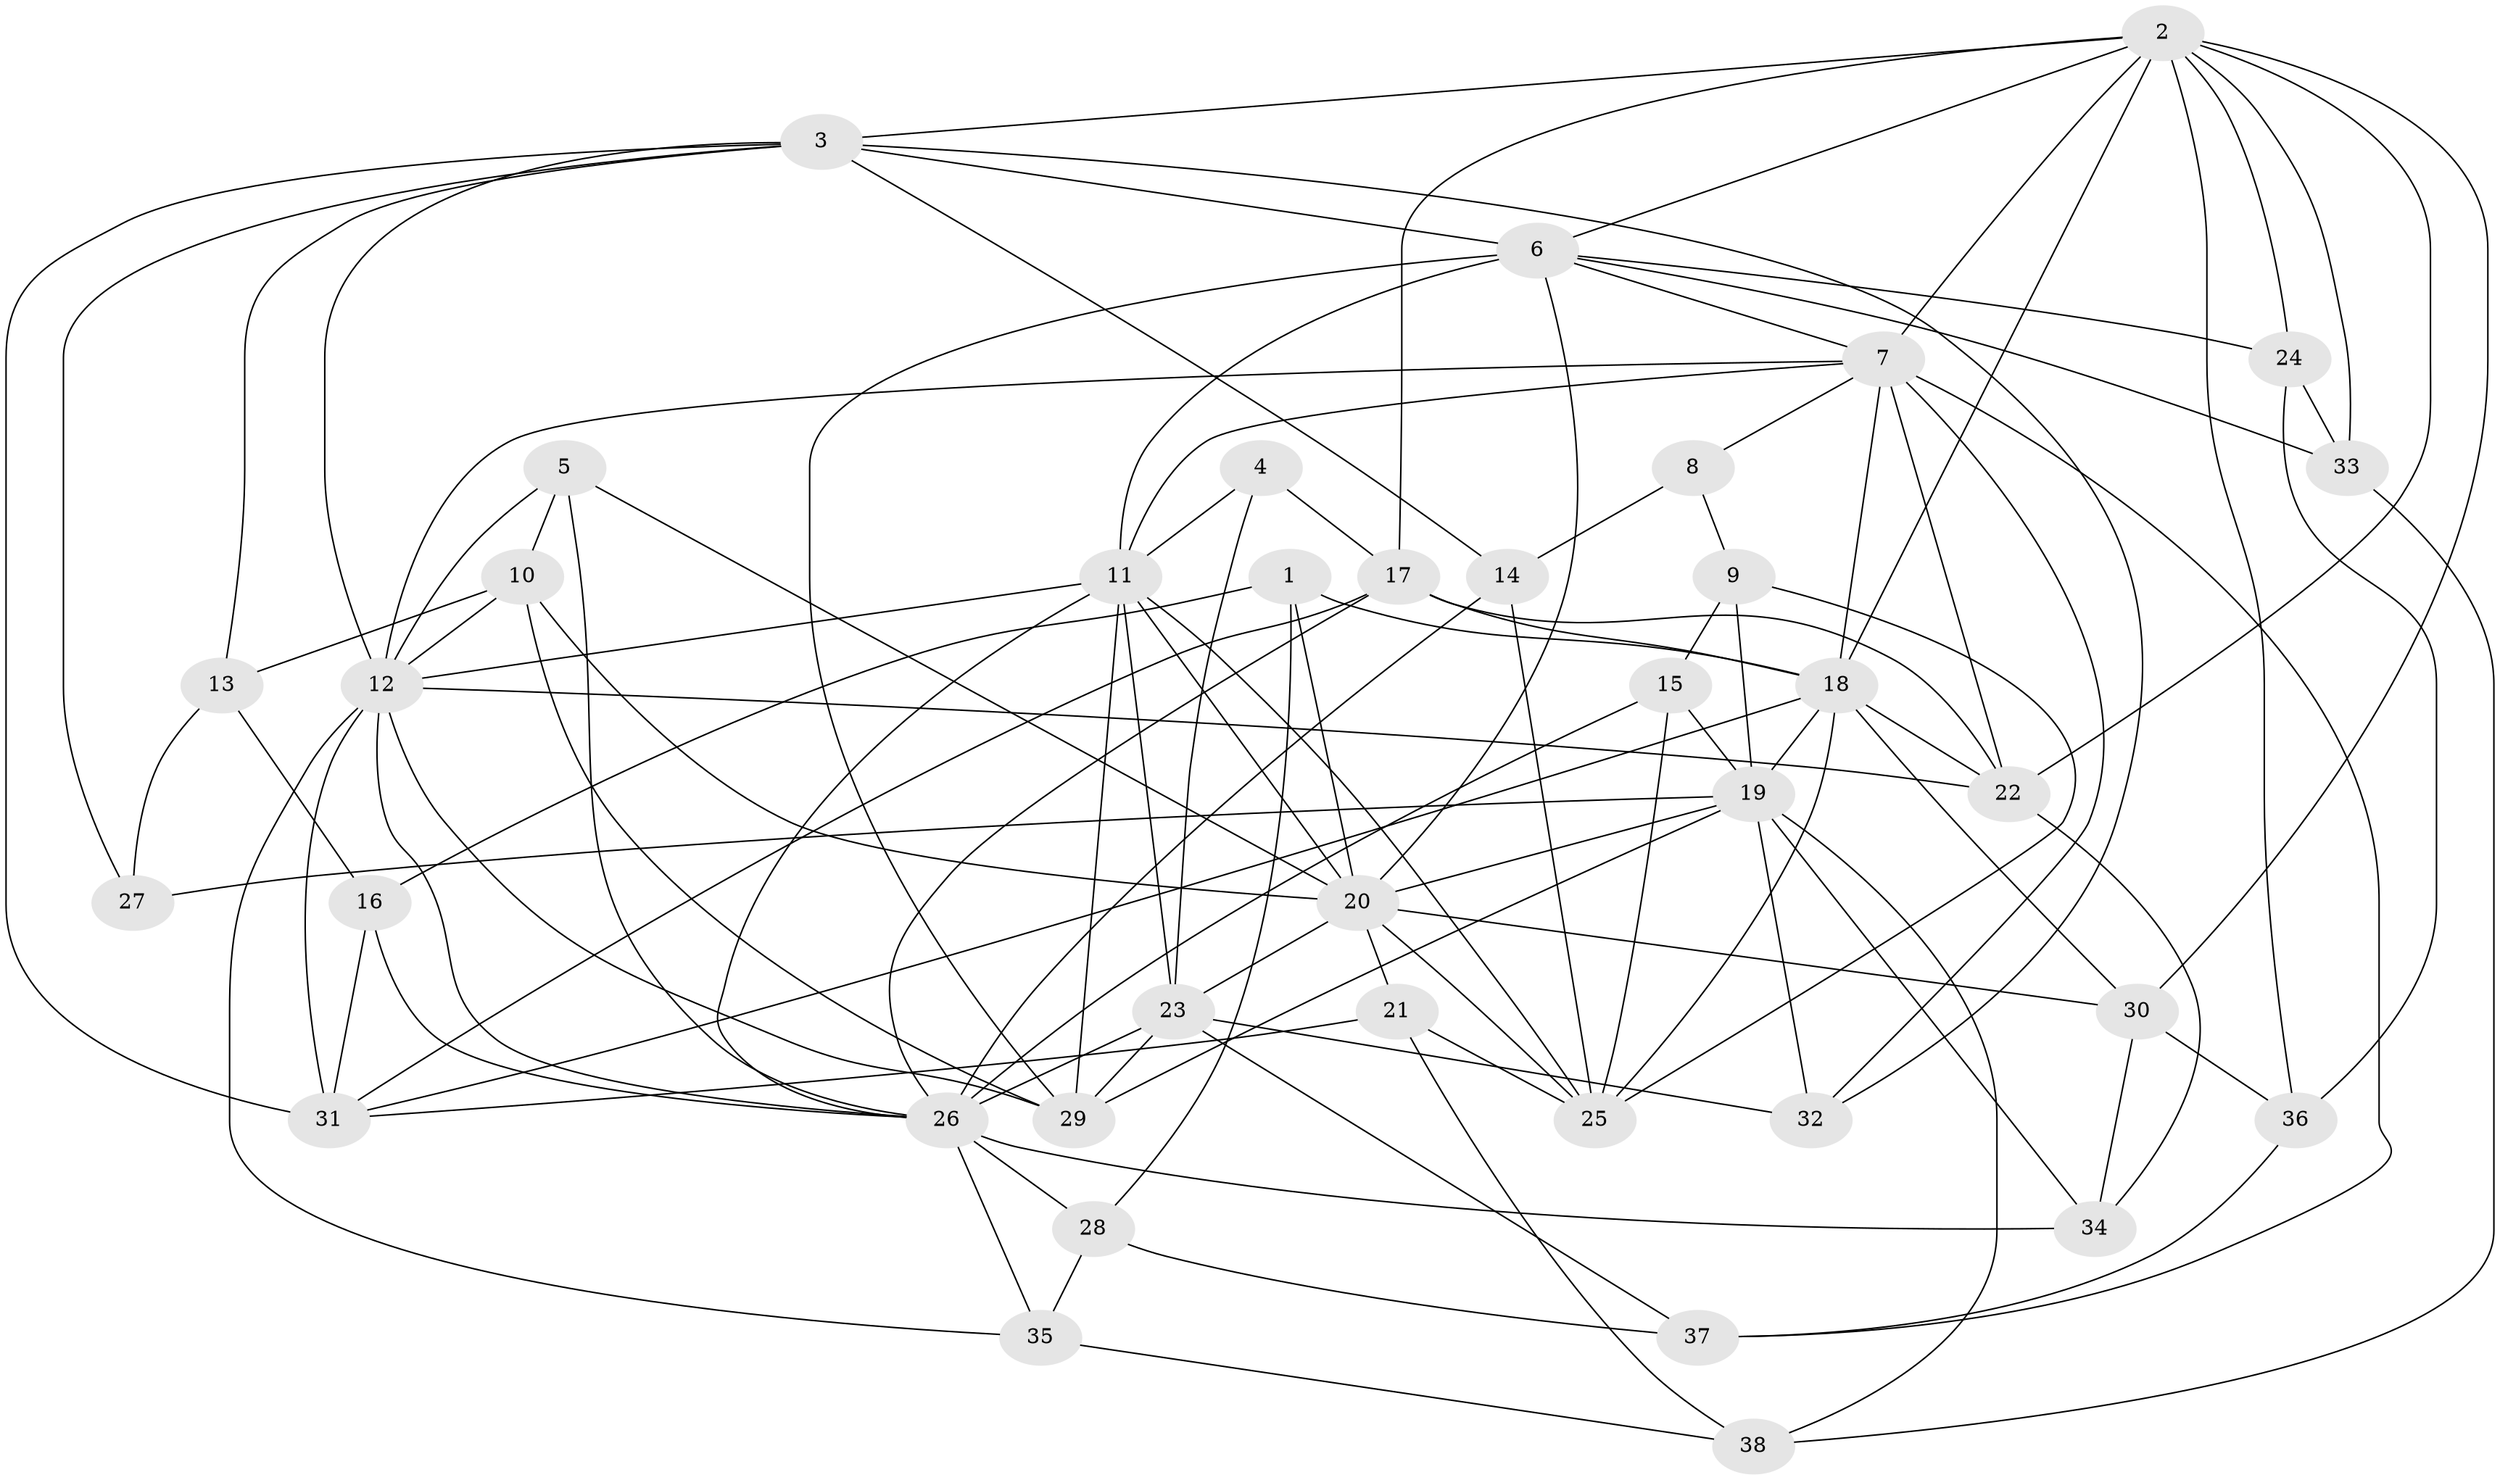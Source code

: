 // original degree distribution, {4: 1.0}
// Generated by graph-tools (version 1.1) at 2025/54/03/04/25 22:54:07]
// undirected, 38 vertices, 109 edges
graph export_dot {
  node [color=gray90,style=filled];
  1;
  2;
  3;
  4;
  5;
  6;
  7;
  8;
  9;
  10;
  11;
  12;
  13;
  14;
  15;
  16;
  17;
  18;
  19;
  20;
  21;
  22;
  23;
  24;
  25;
  26;
  27;
  28;
  29;
  30;
  31;
  32;
  33;
  34;
  35;
  36;
  37;
  38;
  1 -- 16 [weight=1.0];
  1 -- 18 [weight=1.0];
  1 -- 20 [weight=1.0];
  1 -- 28 [weight=1.0];
  2 -- 3 [weight=1.0];
  2 -- 6 [weight=1.0];
  2 -- 7 [weight=2.0];
  2 -- 17 [weight=1.0];
  2 -- 18 [weight=1.0];
  2 -- 22 [weight=1.0];
  2 -- 24 [weight=1.0];
  2 -- 30 [weight=2.0];
  2 -- 33 [weight=1.0];
  2 -- 36 [weight=1.0];
  3 -- 6 [weight=1.0];
  3 -- 12 [weight=1.0];
  3 -- 13 [weight=1.0];
  3 -- 14 [weight=3.0];
  3 -- 27 [weight=1.0];
  3 -- 31 [weight=3.0];
  3 -- 32 [weight=1.0];
  4 -- 11 [weight=2.0];
  4 -- 17 [weight=1.0];
  4 -- 23 [weight=1.0];
  5 -- 10 [weight=1.0];
  5 -- 12 [weight=1.0];
  5 -- 20 [weight=1.0];
  5 -- 26 [weight=1.0];
  6 -- 7 [weight=1.0];
  6 -- 11 [weight=3.0];
  6 -- 20 [weight=1.0];
  6 -- 24 [weight=1.0];
  6 -- 29 [weight=1.0];
  6 -- 33 [weight=1.0];
  7 -- 8 [weight=1.0];
  7 -- 11 [weight=1.0];
  7 -- 12 [weight=2.0];
  7 -- 18 [weight=1.0];
  7 -- 22 [weight=2.0];
  7 -- 32 [weight=1.0];
  7 -- 37 [weight=1.0];
  8 -- 9 [weight=1.0];
  8 -- 14 [weight=2.0];
  9 -- 15 [weight=1.0];
  9 -- 19 [weight=1.0];
  9 -- 25 [weight=1.0];
  10 -- 12 [weight=2.0];
  10 -- 13 [weight=1.0];
  10 -- 20 [weight=1.0];
  10 -- 29 [weight=1.0];
  11 -- 12 [weight=1.0];
  11 -- 20 [weight=1.0];
  11 -- 23 [weight=1.0];
  11 -- 25 [weight=1.0];
  11 -- 26 [weight=1.0];
  11 -- 29 [weight=1.0];
  12 -- 22 [weight=1.0];
  12 -- 26 [weight=1.0];
  12 -- 29 [weight=1.0];
  12 -- 31 [weight=1.0];
  12 -- 35 [weight=1.0];
  13 -- 16 [weight=1.0];
  13 -- 27 [weight=1.0];
  14 -- 25 [weight=2.0];
  14 -- 26 [weight=1.0];
  15 -- 19 [weight=1.0];
  15 -- 25 [weight=1.0];
  15 -- 26 [weight=1.0];
  16 -- 26 [weight=1.0];
  16 -- 31 [weight=1.0];
  17 -- 18 [weight=1.0];
  17 -- 22 [weight=1.0];
  17 -- 26 [weight=1.0];
  17 -- 31 [weight=1.0];
  18 -- 19 [weight=1.0];
  18 -- 22 [weight=2.0];
  18 -- 25 [weight=1.0];
  18 -- 30 [weight=3.0];
  18 -- 31 [weight=1.0];
  19 -- 20 [weight=1.0];
  19 -- 27 [weight=2.0];
  19 -- 29 [weight=1.0];
  19 -- 32 [weight=1.0];
  19 -- 34 [weight=1.0];
  19 -- 38 [weight=1.0];
  20 -- 21 [weight=1.0];
  20 -- 23 [weight=1.0];
  20 -- 25 [weight=1.0];
  20 -- 30 [weight=1.0];
  21 -- 25 [weight=1.0];
  21 -- 31 [weight=1.0];
  21 -- 38 [weight=1.0];
  22 -- 34 [weight=1.0];
  23 -- 26 [weight=2.0];
  23 -- 29 [weight=1.0];
  23 -- 32 [weight=1.0];
  23 -- 37 [weight=1.0];
  24 -- 33 [weight=1.0];
  24 -- 36 [weight=1.0];
  26 -- 28 [weight=1.0];
  26 -- 34 [weight=1.0];
  26 -- 35 [weight=1.0];
  28 -- 35 [weight=1.0];
  28 -- 37 [weight=1.0];
  30 -- 34 [weight=1.0];
  30 -- 36 [weight=1.0];
  33 -- 38 [weight=1.0];
  35 -- 38 [weight=1.0];
  36 -- 37 [weight=1.0];
}
